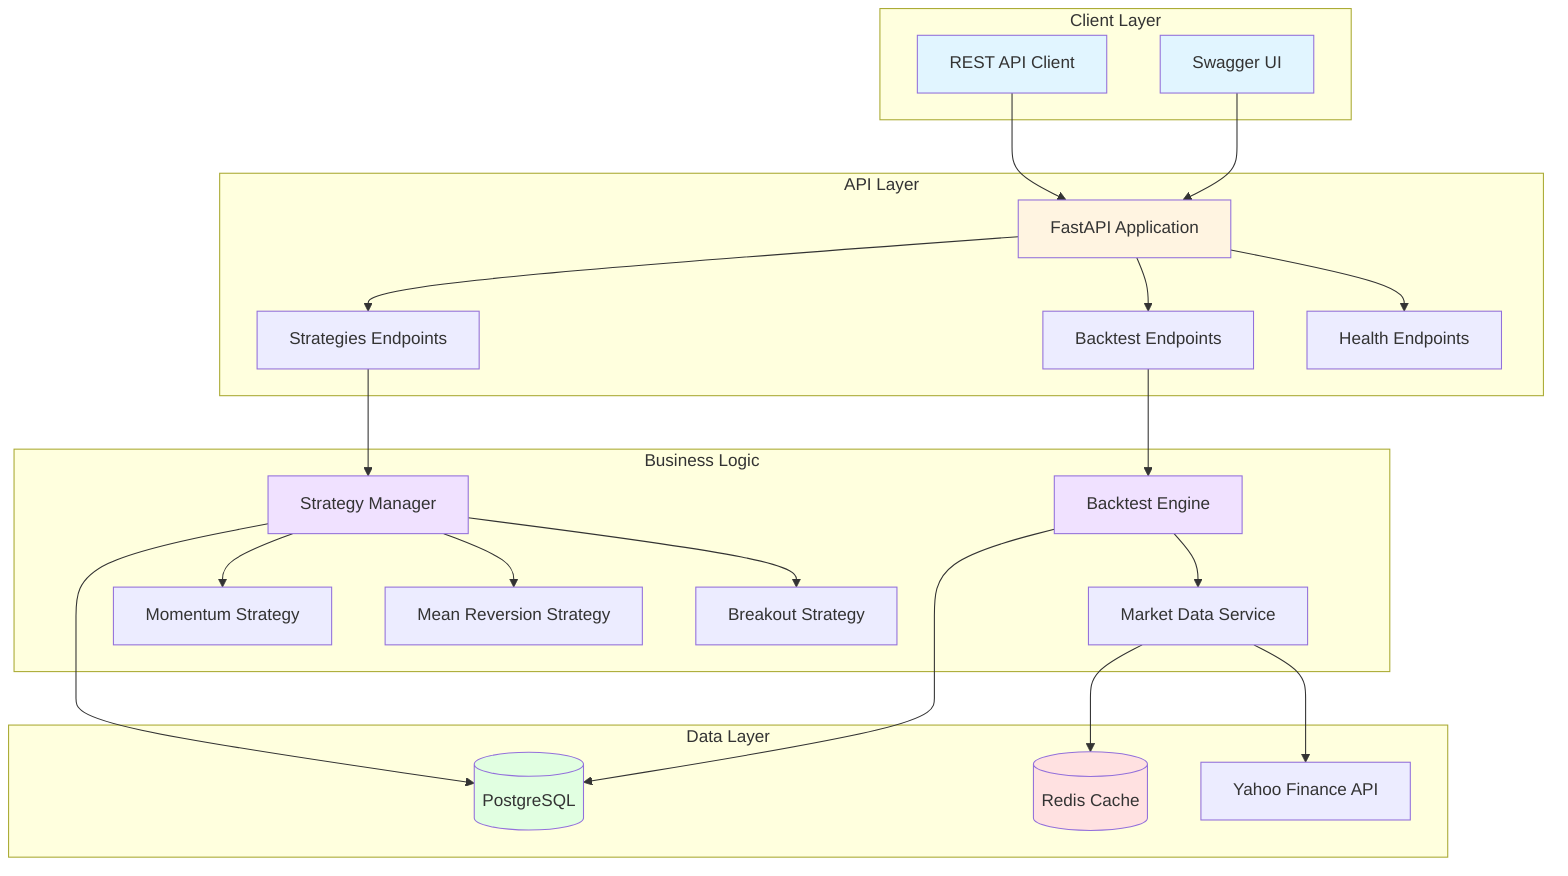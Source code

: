 graph TB
    subgraph "Client Layer"
        A[REST API Client]
        B[Swagger UI]
    end
    
    subgraph "API Layer"
        C[FastAPI Application]
        D[Strategies Endpoints]
        E[Backtest Endpoints]
        F[Health Endpoints]
    end
    
    subgraph "Business Logic"
        G[Strategy Manager]
        H[Backtest Engine]
        I[Market Data Service]
        J[Momentum Strategy]
        K[Mean Reversion Strategy]
        L[Breakout Strategy]
    end
    
    subgraph "Data Layer"
        M[(PostgreSQL)]
        N[(Redis Cache)]
        O[Yahoo Finance API]
    end
    
    A --> C
    B --> C
    C --> D
    C --> E
    C --> F
    D --> G
    E --> H
    G --> J
    G --> K
    G --> L
    H --> I
    I --> O
    G --> M
    H --> M
    I --> N
    
    style A fill:#e1f5ff
    style B fill:#e1f5ff
    style C fill:#fff4e1
    style G fill:#f0e1ff
    style H fill:#f0e1ff
    style M fill:#e1ffe1
    style N fill:#ffe1e1